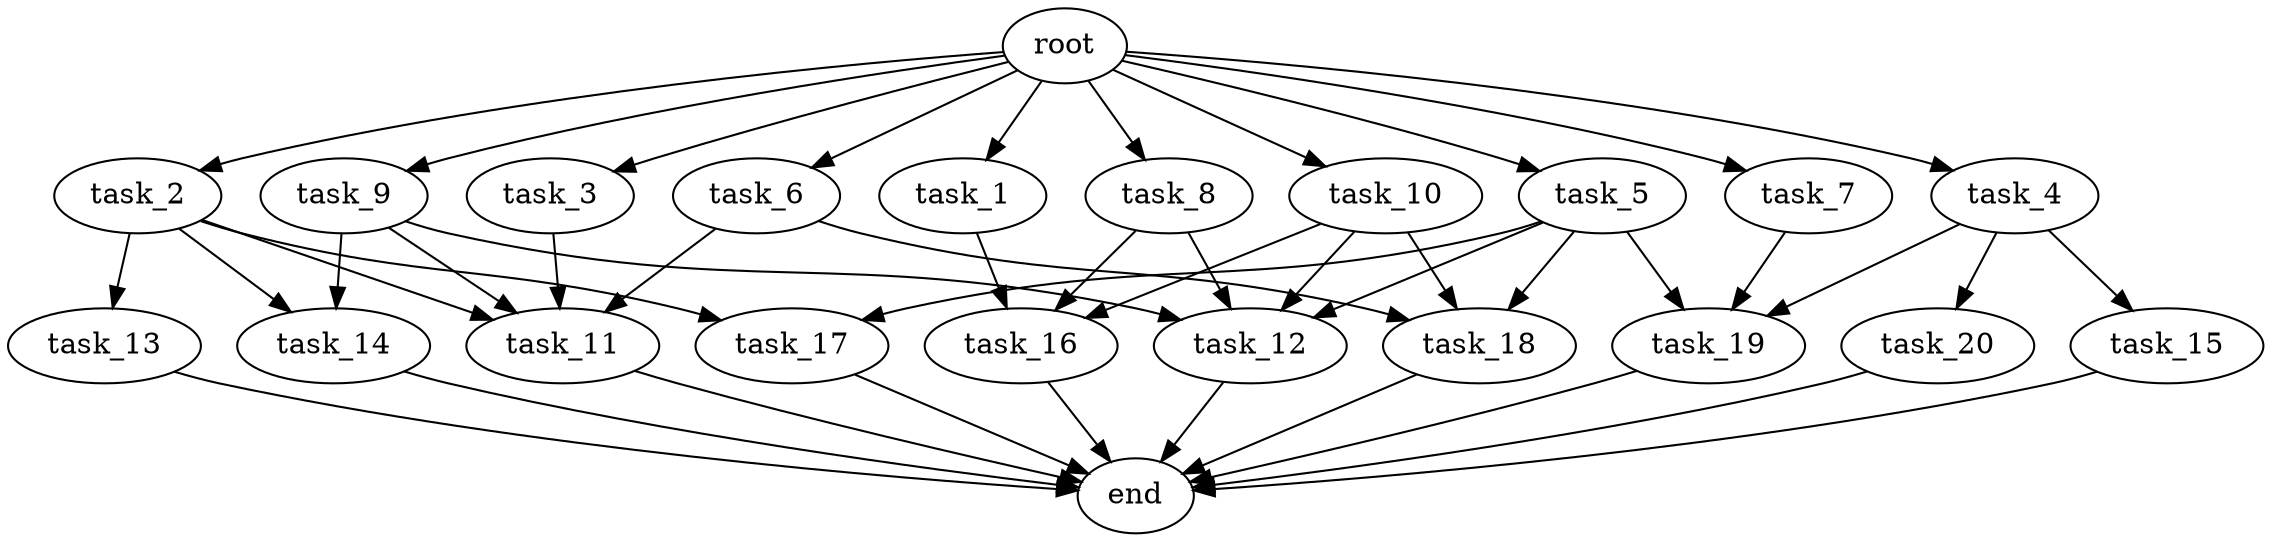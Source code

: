 digraph G {
  root [size="0.000000e+00"];
  task_1 [size="4.835551e+09"];
  task_2 [size="3.588597e+09"];
  task_3 [size="2.188972e+09"];
  task_4 [size="4.876934e+09"];
  task_5 [size="6.295488e+08"];
  task_6 [size="3.694982e+09"];
  task_7 [size="4.290416e+08"];
  task_8 [size="2.068534e+09"];
  task_9 [size="9.077353e+09"];
  task_10 [size="3.613152e+09"];
  task_11 [size="4.697273e+09"];
  task_12 [size="4.546980e+09"];
  task_13 [size="4.653281e+08"];
  task_14 [size="9.805917e+09"];
  task_15 [size="3.241387e+09"];
  task_16 [size="7.037659e+09"];
  task_17 [size="5.214208e+09"];
  task_18 [size="8.296642e+09"];
  task_19 [size="8.348888e+09"];
  task_20 [size="2.633897e+09"];
  end [size="0.000000e+00"];

  root -> task_1 [size="1.000000e-12"];
  root -> task_2 [size="1.000000e-12"];
  root -> task_3 [size="1.000000e-12"];
  root -> task_4 [size="1.000000e-12"];
  root -> task_5 [size="1.000000e-12"];
  root -> task_6 [size="1.000000e-12"];
  root -> task_7 [size="1.000000e-12"];
  root -> task_8 [size="1.000000e-12"];
  root -> task_9 [size="1.000000e-12"];
  root -> task_10 [size="1.000000e-12"];
  task_1 -> task_16 [size="2.345886e+08"];
  task_2 -> task_11 [size="1.174318e+08"];
  task_2 -> task_13 [size="4.653281e+07"];
  task_2 -> task_14 [size="4.902959e+08"];
  task_2 -> task_17 [size="2.607104e+08"];
  task_3 -> task_11 [size="1.174318e+08"];
  task_4 -> task_15 [size="3.241387e+08"];
  task_4 -> task_19 [size="2.782963e+08"];
  task_4 -> task_20 [size="2.633897e+08"];
  task_5 -> task_12 [size="1.136745e+08"];
  task_5 -> task_17 [size="2.607104e+08"];
  task_5 -> task_18 [size="2.765547e+08"];
  task_5 -> task_19 [size="2.782963e+08"];
  task_6 -> task_11 [size="1.174318e+08"];
  task_6 -> task_18 [size="2.765547e+08"];
  task_7 -> task_19 [size="2.782963e+08"];
  task_8 -> task_12 [size="1.136745e+08"];
  task_8 -> task_16 [size="2.345886e+08"];
  task_9 -> task_11 [size="1.174318e+08"];
  task_9 -> task_12 [size="1.136745e+08"];
  task_9 -> task_14 [size="4.902959e+08"];
  task_10 -> task_12 [size="1.136745e+08"];
  task_10 -> task_16 [size="2.345886e+08"];
  task_10 -> task_18 [size="2.765547e+08"];
  task_11 -> end [size="1.000000e-12"];
  task_12 -> end [size="1.000000e-12"];
  task_13 -> end [size="1.000000e-12"];
  task_14 -> end [size="1.000000e-12"];
  task_15 -> end [size="1.000000e-12"];
  task_16 -> end [size="1.000000e-12"];
  task_17 -> end [size="1.000000e-12"];
  task_18 -> end [size="1.000000e-12"];
  task_19 -> end [size="1.000000e-12"];
  task_20 -> end [size="1.000000e-12"];
}
